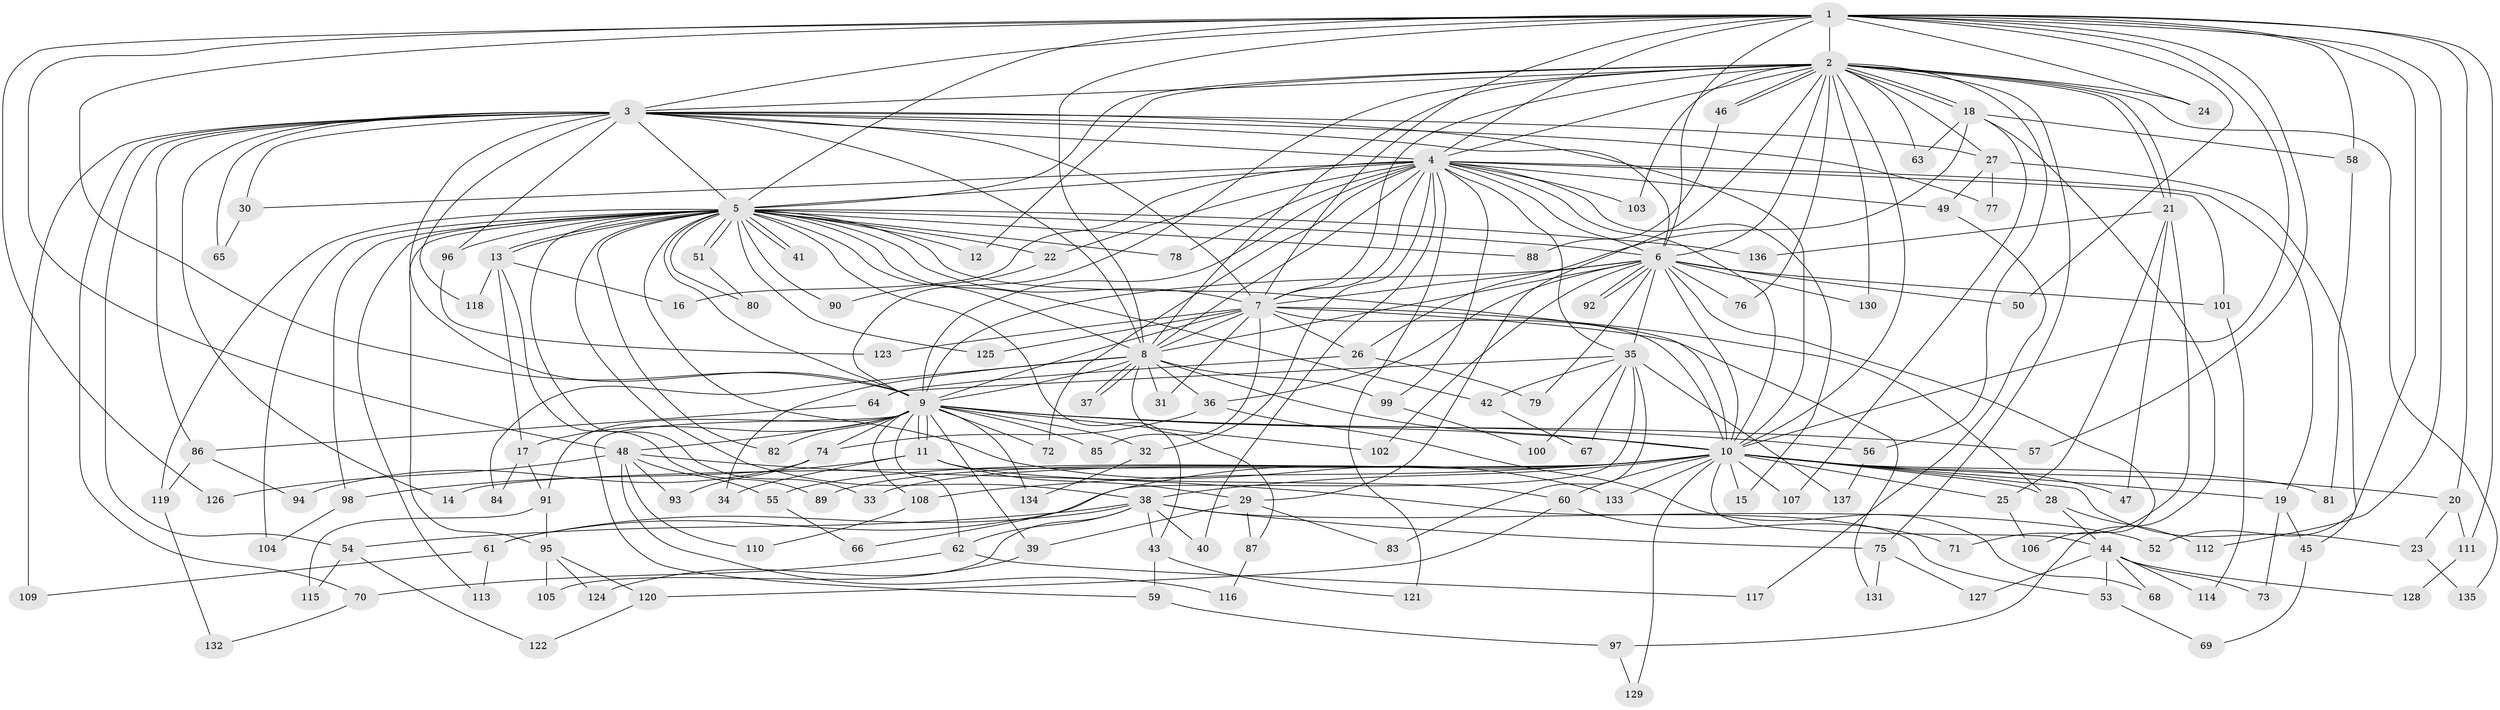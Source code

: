 // coarse degree distribution, {16: 0.01904761904761905, 23: 0.009523809523809525, 17: 0.009523809523809525, 29: 0.009523809523809525, 38: 0.009523809523809525, 18: 0.009523809523809525, 26: 0.009523809523809525, 27: 0.009523809523809525, 8: 0.02857142857142857, 2: 0.49523809523809526, 6: 0.01904761904761905, 4: 0.12380952380952381, 9: 0.009523809523809525, 3: 0.21904761904761905, 5: 0.009523809523809525, 7: 0.009523809523809525}
// Generated by graph-tools (version 1.1) at 2025/51/02/27/25 19:51:49]
// undirected, 137 vertices, 299 edges
graph export_dot {
graph [start="1"]
  node [color=gray90,style=filled];
  1;
  2;
  3;
  4;
  5;
  6;
  7;
  8;
  9;
  10;
  11;
  12;
  13;
  14;
  15;
  16;
  17;
  18;
  19;
  20;
  21;
  22;
  23;
  24;
  25;
  26;
  27;
  28;
  29;
  30;
  31;
  32;
  33;
  34;
  35;
  36;
  37;
  38;
  39;
  40;
  41;
  42;
  43;
  44;
  45;
  46;
  47;
  48;
  49;
  50;
  51;
  52;
  53;
  54;
  55;
  56;
  57;
  58;
  59;
  60;
  61;
  62;
  63;
  64;
  65;
  66;
  67;
  68;
  69;
  70;
  71;
  72;
  73;
  74;
  75;
  76;
  77;
  78;
  79;
  80;
  81;
  82;
  83;
  84;
  85;
  86;
  87;
  88;
  89;
  90;
  91;
  92;
  93;
  94;
  95;
  96;
  97;
  98;
  99;
  100;
  101;
  102;
  103;
  104;
  105;
  106;
  107;
  108;
  109;
  110;
  111;
  112;
  113;
  114;
  115;
  116;
  117;
  118;
  119;
  120;
  121;
  122;
  123;
  124;
  125;
  126;
  127;
  128;
  129;
  130;
  131;
  132;
  133;
  134;
  135;
  136;
  137;
  1 -- 2;
  1 -- 3;
  1 -- 4;
  1 -- 5;
  1 -- 6;
  1 -- 7;
  1 -- 8;
  1 -- 9;
  1 -- 10;
  1 -- 20;
  1 -- 24;
  1 -- 48;
  1 -- 50;
  1 -- 52;
  1 -- 57;
  1 -- 58;
  1 -- 111;
  1 -- 112;
  1 -- 126;
  2 -- 3;
  2 -- 4;
  2 -- 5;
  2 -- 6;
  2 -- 7;
  2 -- 8;
  2 -- 9;
  2 -- 10;
  2 -- 12;
  2 -- 18;
  2 -- 18;
  2 -- 21;
  2 -- 21;
  2 -- 24;
  2 -- 27;
  2 -- 29;
  2 -- 46;
  2 -- 46;
  2 -- 56;
  2 -- 63;
  2 -- 75;
  2 -- 76;
  2 -- 103;
  2 -- 130;
  2 -- 135;
  3 -- 4;
  3 -- 5;
  3 -- 6;
  3 -- 7;
  3 -- 8;
  3 -- 9;
  3 -- 10;
  3 -- 14;
  3 -- 27;
  3 -- 30;
  3 -- 54;
  3 -- 65;
  3 -- 70;
  3 -- 77;
  3 -- 86;
  3 -- 96;
  3 -- 109;
  3 -- 118;
  4 -- 5;
  4 -- 6;
  4 -- 7;
  4 -- 8;
  4 -- 9;
  4 -- 10;
  4 -- 15;
  4 -- 16;
  4 -- 19;
  4 -- 22;
  4 -- 30;
  4 -- 32;
  4 -- 35;
  4 -- 40;
  4 -- 49;
  4 -- 72;
  4 -- 78;
  4 -- 99;
  4 -- 101;
  4 -- 103;
  4 -- 121;
  5 -- 6;
  5 -- 7;
  5 -- 8;
  5 -- 9;
  5 -- 10;
  5 -- 12;
  5 -- 13;
  5 -- 13;
  5 -- 22;
  5 -- 33;
  5 -- 38;
  5 -- 41;
  5 -- 41;
  5 -- 42;
  5 -- 43;
  5 -- 51;
  5 -- 51;
  5 -- 78;
  5 -- 80;
  5 -- 82;
  5 -- 88;
  5 -- 90;
  5 -- 95;
  5 -- 96;
  5 -- 98;
  5 -- 104;
  5 -- 113;
  5 -- 119;
  5 -- 125;
  5 -- 133;
  5 -- 136;
  6 -- 7;
  6 -- 8;
  6 -- 9;
  6 -- 10;
  6 -- 35;
  6 -- 36;
  6 -- 50;
  6 -- 76;
  6 -- 79;
  6 -- 92;
  6 -- 92;
  6 -- 101;
  6 -- 102;
  6 -- 106;
  6 -- 130;
  7 -- 8;
  7 -- 9;
  7 -- 10;
  7 -- 26;
  7 -- 28;
  7 -- 31;
  7 -- 85;
  7 -- 123;
  7 -- 125;
  7 -- 131;
  8 -- 9;
  8 -- 10;
  8 -- 31;
  8 -- 34;
  8 -- 36;
  8 -- 37;
  8 -- 37;
  8 -- 84;
  8 -- 87;
  8 -- 99;
  9 -- 10;
  9 -- 11;
  9 -- 11;
  9 -- 17;
  9 -- 32;
  9 -- 39;
  9 -- 48;
  9 -- 56;
  9 -- 57;
  9 -- 59;
  9 -- 62;
  9 -- 72;
  9 -- 74;
  9 -- 82;
  9 -- 85;
  9 -- 91;
  9 -- 102;
  9 -- 108;
  9 -- 134;
  10 -- 14;
  10 -- 15;
  10 -- 19;
  10 -- 20;
  10 -- 23;
  10 -- 25;
  10 -- 28;
  10 -- 33;
  10 -- 38;
  10 -- 44;
  10 -- 47;
  10 -- 55;
  10 -- 60;
  10 -- 61;
  10 -- 81;
  10 -- 89;
  10 -- 107;
  10 -- 108;
  10 -- 129;
  10 -- 133;
  11 -- 29;
  11 -- 34;
  11 -- 60;
  11 -- 98;
  13 -- 16;
  13 -- 17;
  13 -- 89;
  13 -- 118;
  17 -- 84;
  17 -- 91;
  18 -- 26;
  18 -- 58;
  18 -- 63;
  18 -- 97;
  18 -- 107;
  19 -- 45;
  19 -- 73;
  20 -- 23;
  20 -- 111;
  21 -- 25;
  21 -- 47;
  21 -- 71;
  21 -- 136;
  22 -- 90;
  23 -- 135;
  25 -- 106;
  26 -- 64;
  26 -- 79;
  27 -- 45;
  27 -- 49;
  27 -- 77;
  28 -- 44;
  28 -- 112;
  29 -- 39;
  29 -- 83;
  29 -- 87;
  30 -- 65;
  32 -- 134;
  35 -- 42;
  35 -- 64;
  35 -- 66;
  35 -- 67;
  35 -- 83;
  35 -- 100;
  35 -- 137;
  36 -- 68;
  36 -- 74;
  38 -- 40;
  38 -- 43;
  38 -- 52;
  38 -- 54;
  38 -- 61;
  38 -- 62;
  38 -- 75;
  38 -- 105;
  39 -- 124;
  42 -- 67;
  43 -- 59;
  43 -- 121;
  44 -- 53;
  44 -- 68;
  44 -- 73;
  44 -- 114;
  44 -- 127;
  44 -- 128;
  45 -- 69;
  46 -- 88;
  48 -- 53;
  48 -- 55;
  48 -- 93;
  48 -- 110;
  48 -- 116;
  48 -- 126;
  49 -- 117;
  51 -- 80;
  53 -- 69;
  54 -- 115;
  54 -- 122;
  55 -- 66;
  56 -- 137;
  58 -- 81;
  59 -- 97;
  60 -- 71;
  60 -- 120;
  61 -- 109;
  61 -- 113;
  62 -- 70;
  62 -- 117;
  64 -- 86;
  70 -- 132;
  74 -- 93;
  74 -- 94;
  75 -- 127;
  75 -- 131;
  86 -- 94;
  86 -- 119;
  87 -- 116;
  91 -- 95;
  91 -- 115;
  95 -- 105;
  95 -- 120;
  95 -- 124;
  96 -- 123;
  97 -- 129;
  98 -- 104;
  99 -- 100;
  101 -- 114;
  108 -- 110;
  111 -- 128;
  119 -- 132;
  120 -- 122;
}

